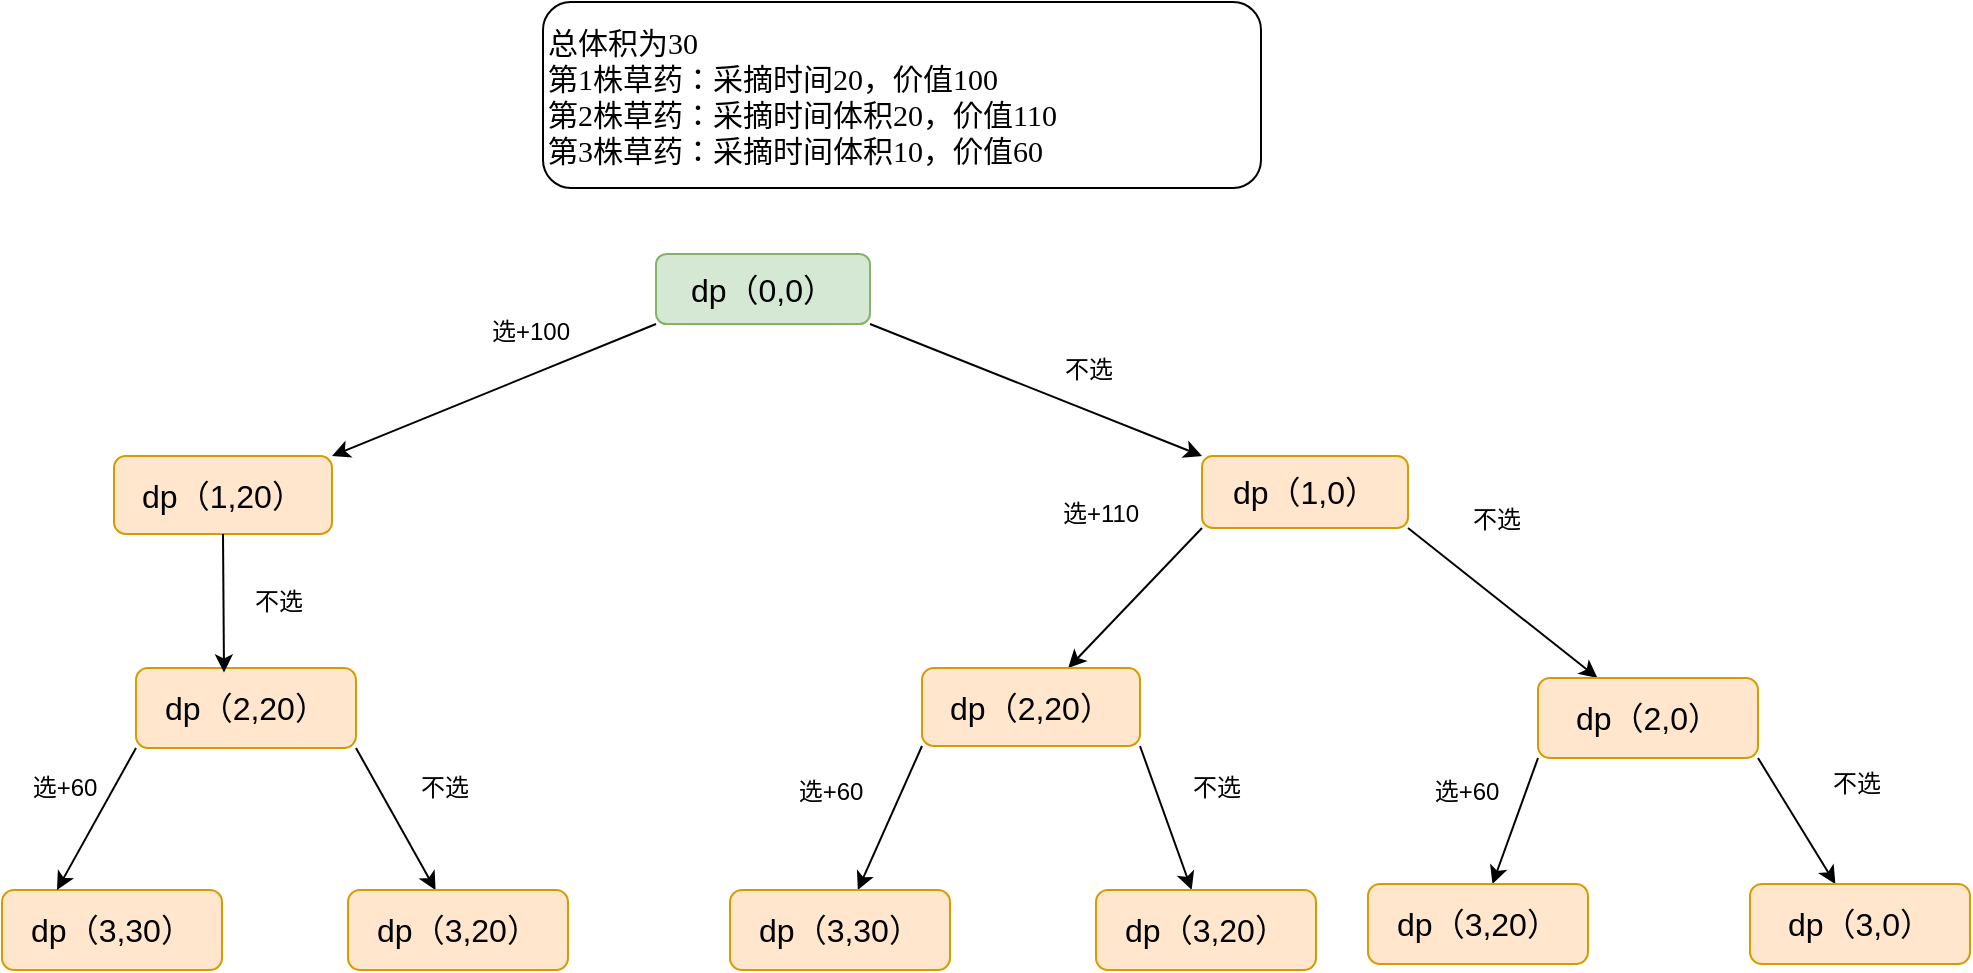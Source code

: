 <mxfile version="24.8.3">
  <diagram name="第 1 页" id="kbOdk6Lyz25s7205qlWB">
    <mxGraphModel dx="3986" dy="886" grid="0" gridSize="10" guides="1" tooltips="1" connect="1" arrows="1" fold="1" page="1" pageScale="1" pageWidth="2339" pageHeight="3300" math="0" shadow="0">
      <root>
        <mxCell id="0" />
        <mxCell id="1" parent="0" />
        <mxCell id="QFRHChqrzQPd7RxqJ8-l-7" style="rounded=0;orthogonalLoop=1;jettySize=auto;html=1;exitX=0;exitY=1;exitDx=0;exitDy=0;entryX=1;entryY=0;entryDx=0;entryDy=0;" edge="1" parent="1" source="QFRHChqrzQPd7RxqJ8-l-3" target="QFRHChqrzQPd7RxqJ8-l-4">
          <mxGeometry relative="1" as="geometry" />
        </mxCell>
        <mxCell id="QFRHChqrzQPd7RxqJ8-l-8" style="rounded=0;orthogonalLoop=1;jettySize=auto;html=1;exitX=1;exitY=1;exitDx=0;exitDy=0;entryX=0;entryY=0;entryDx=0;entryDy=0;" edge="1" parent="1" source="QFRHChqrzQPd7RxqJ8-l-3" target="QFRHChqrzQPd7RxqJ8-l-6">
          <mxGeometry relative="1" as="geometry" />
        </mxCell>
        <mxCell id="QFRHChqrzQPd7RxqJ8-l-3" value="&lt;font style=&quot;font-size: 16px;&quot;&gt;dp（0,0）&lt;/font&gt;" style="rounded=1;whiteSpace=wrap;html=1;fillColor=#d5e8d4;strokeColor=#82b366;" vertex="1" parent="1">
          <mxGeometry x="-822" y="189" width="107" height="35" as="geometry" />
        </mxCell>
        <mxCell id="QFRHChqrzQPd7RxqJ8-l-4" value="&lt;font style=&quot;font-size: 16px;&quot;&gt;dp（1,20）&lt;/font&gt;" style="rounded=1;whiteSpace=wrap;html=1;fillColor=#ffe6cc;strokeColor=#d79b00;" vertex="1" parent="1">
          <mxGeometry x="-1093" y="290" width="109" height="39" as="geometry" />
        </mxCell>
        <mxCell id="QFRHChqrzQPd7RxqJ8-l-28" style="rounded=0;orthogonalLoop=1;jettySize=auto;html=1;exitX=0;exitY=1;exitDx=0;exitDy=0;" edge="1" parent="1" source="QFRHChqrzQPd7RxqJ8-l-6" target="QFRHChqrzQPd7RxqJ8-l-15">
          <mxGeometry relative="1" as="geometry" />
        </mxCell>
        <mxCell id="QFRHChqrzQPd7RxqJ8-l-29" style="rounded=0;orthogonalLoop=1;jettySize=auto;html=1;exitX=1;exitY=1;exitDx=0;exitDy=0;" edge="1" parent="1" source="QFRHChqrzQPd7RxqJ8-l-6" target="QFRHChqrzQPd7RxqJ8-l-16">
          <mxGeometry relative="1" as="geometry" />
        </mxCell>
        <mxCell id="QFRHChqrzQPd7RxqJ8-l-6" value="&lt;font style=&quot;font-size: 16px;&quot;&gt;dp（1,0）&lt;/font&gt;" style="rounded=1;whiteSpace=wrap;html=1;fillColor=#ffe6cc;strokeColor=#d79b00;" vertex="1" parent="1">
          <mxGeometry x="-549" y="290" width="103" height="36" as="geometry" />
        </mxCell>
        <mxCell id="QFRHChqrzQPd7RxqJ8-l-9" value="&lt;div&gt;&lt;font face=&quot;Times New Roman&quot;&gt;总体积为30&lt;/font&gt;&lt;/div&gt;&lt;font face=&quot;YaJ0R3QCzbP8KVSOE0K6&quot; style=&quot;font-size: 15px;&quot;&gt;第1株草药：采摘时间20，价值100&lt;br&gt;&lt;/font&gt;&lt;div style=&quot;font-size: 15px;&quot;&gt;&lt;font face=&quot;YaJ0R3QCzbP8KVSOE0K6&quot;&gt;&lt;span style=&quot;background-color: initial;&quot;&gt;第2株草药&lt;/span&gt;&lt;font style=&quot;font-size: 15px;&quot;&gt;：&lt;/font&gt;&lt;span style=&quot;background-color: initial;&quot;&gt;采摘时间&lt;/span&gt;&lt;span style=&quot;background-color: initial;&quot;&gt;体积20，价值110&lt;/span&gt;&lt;/font&gt;&lt;/div&gt;&lt;div style=&quot;font-size: 15px;&quot;&gt;&lt;font face=&quot;YaJ0R3QCzbP8KVSOE0K6&quot;&gt;&lt;span style=&quot;background-color: initial;&quot;&gt;第3株草药&lt;/span&gt;&lt;font style=&quot;font-size: 15px;&quot;&gt;：&lt;/font&gt;&lt;span style=&quot;background-color: initial;&quot;&gt;采摘时间&lt;/span&gt;&lt;span style=&quot;background-color: initial;&quot;&gt;体积10，价值60&lt;/span&gt;&lt;/font&gt;&lt;/div&gt;" style="rounded=1;whiteSpace=wrap;html=1;align=left;fontSize=15;" vertex="1" parent="1">
          <mxGeometry x="-878.5" y="63" width="359" height="93" as="geometry" />
        </mxCell>
        <mxCell id="QFRHChqrzQPd7RxqJ8-l-10" value="选+100" style="text;html=1;align=center;verticalAlign=middle;resizable=0;points=[];autosize=1;strokeColor=none;fillColor=none;" vertex="1" parent="1">
          <mxGeometry x="-914" y="215" width="57" height="26" as="geometry" />
        </mxCell>
        <mxCell id="QFRHChqrzQPd7RxqJ8-l-11" value="不选" style="text;html=1;align=center;verticalAlign=middle;resizable=0;points=[];autosize=1;strokeColor=none;fillColor=none;" vertex="1" parent="1">
          <mxGeometry x="-627" y="234" width="42" height="26" as="geometry" />
        </mxCell>
        <mxCell id="QFRHChqrzQPd7RxqJ8-l-35" style="rounded=0;orthogonalLoop=1;jettySize=auto;html=1;exitX=1;exitY=1;exitDx=0;exitDy=0;" edge="1" parent="1" source="QFRHChqrzQPd7RxqJ8-l-14" target="QFRHChqrzQPd7RxqJ8-l-20">
          <mxGeometry relative="1" as="geometry" />
        </mxCell>
        <mxCell id="QFRHChqrzQPd7RxqJ8-l-14" value="&lt;font style=&quot;font-size: 16px;&quot;&gt;dp（2,20）&lt;/font&gt;" style="rounded=1;whiteSpace=wrap;html=1;fillColor=#ffe6cc;strokeColor=#d79b00;" vertex="1" parent="1">
          <mxGeometry x="-1082" y="396" width="110" height="40" as="geometry" />
        </mxCell>
        <mxCell id="QFRHChqrzQPd7RxqJ8-l-38" style="rounded=0;orthogonalLoop=1;jettySize=auto;html=1;exitX=0;exitY=1;exitDx=0;exitDy=0;" edge="1" parent="1" source="QFRHChqrzQPd7RxqJ8-l-15" target="QFRHChqrzQPd7RxqJ8-l-22">
          <mxGeometry relative="1" as="geometry" />
        </mxCell>
        <mxCell id="QFRHChqrzQPd7RxqJ8-l-39" style="rounded=0;orthogonalLoop=1;jettySize=auto;html=1;exitX=1;exitY=1;exitDx=0;exitDy=0;" edge="1" parent="1" source="QFRHChqrzQPd7RxqJ8-l-15" target="QFRHChqrzQPd7RxqJ8-l-23">
          <mxGeometry relative="1" as="geometry" />
        </mxCell>
        <mxCell id="QFRHChqrzQPd7RxqJ8-l-15" value="&lt;font style=&quot;font-size: 16px;&quot;&gt;dp（2,20）&lt;/font&gt;" style="rounded=1;whiteSpace=wrap;html=1;fillColor=#ffe6cc;strokeColor=#d79b00;flipV=1;" vertex="1" parent="1">
          <mxGeometry x="-689" y="396" width="109" height="39" as="geometry" />
        </mxCell>
        <mxCell id="QFRHChqrzQPd7RxqJ8-l-40" style="rounded=0;orthogonalLoop=1;jettySize=auto;html=1;exitX=0;exitY=1;exitDx=0;exitDy=0;" edge="1" parent="1" source="QFRHChqrzQPd7RxqJ8-l-16" target="QFRHChqrzQPd7RxqJ8-l-24">
          <mxGeometry relative="1" as="geometry" />
        </mxCell>
        <mxCell id="QFRHChqrzQPd7RxqJ8-l-41" style="rounded=0;orthogonalLoop=1;jettySize=auto;html=1;exitX=1;exitY=1;exitDx=0;exitDy=0;" edge="1" parent="1" source="QFRHChqrzQPd7RxqJ8-l-16" target="QFRHChqrzQPd7RxqJ8-l-25">
          <mxGeometry relative="1" as="geometry" />
        </mxCell>
        <mxCell id="QFRHChqrzQPd7RxqJ8-l-16" value="&lt;font style=&quot;font-size: 16px;&quot;&gt;dp（2,0）&lt;/font&gt;" style="rounded=1;whiteSpace=wrap;html=1;fillColor=#ffe6cc;strokeColor=#d79b00;flipV=1;" vertex="1" parent="1">
          <mxGeometry x="-381" y="401" width="110" height="40" as="geometry" />
        </mxCell>
        <mxCell id="QFRHChqrzQPd7RxqJ8-l-17" style="rounded=0;orthogonalLoop=1;jettySize=auto;html=1;exitX=0.5;exitY=1;exitDx=0;exitDy=0;entryX=0.4;entryY=0.056;entryDx=0;entryDy=0;entryPerimeter=0;" edge="1" parent="1" source="QFRHChqrzQPd7RxqJ8-l-4" target="QFRHChqrzQPd7RxqJ8-l-14">
          <mxGeometry relative="1" as="geometry" />
        </mxCell>
        <mxCell id="QFRHChqrzQPd7RxqJ8-l-30" value="不选" style="text;html=1;align=center;verticalAlign=middle;resizable=0;points=[];autosize=1;strokeColor=none;fillColor=none;" vertex="1" parent="1">
          <mxGeometry x="-1032" y="350" width="42" height="26" as="geometry" />
        </mxCell>
        <mxCell id="QFRHChqrzQPd7RxqJ8-l-18" value="&lt;font style=&quot;font-size: 16px;&quot;&gt;dp（3,30）&lt;/font&gt;" style="rounded=1;whiteSpace=wrap;html=1;fillColor=#ffe6cc;strokeColor=#d79b00;align=center;flipH=1;flipV=1;" vertex="1" parent="1">
          <mxGeometry x="-1149" y="507" width="110" height="40" as="geometry" />
        </mxCell>
        <mxCell id="QFRHChqrzQPd7RxqJ8-l-20" value="&lt;font style=&quot;font-size: 16px;&quot;&gt;dp（3,20）&lt;/font&gt;" style="rounded=1;whiteSpace=wrap;html=1;fillColor=#ffe6cc;strokeColor=#d79b00;align=center;flipH=1;flipV=1;" vertex="1" parent="1">
          <mxGeometry x="-976" y="507" width="110" height="40" as="geometry" />
        </mxCell>
        <mxCell id="QFRHChqrzQPd7RxqJ8-l-22" value="&lt;font style=&quot;font-size: 16px;&quot;&gt;dp（3,30）&lt;/font&gt;" style="rounded=1;whiteSpace=wrap;html=1;fillColor=#ffe6cc;strokeColor=#d79b00;align=center;flipH=1;flipV=1;" vertex="1" parent="1">
          <mxGeometry x="-785" y="507" width="110" height="40" as="geometry" />
        </mxCell>
        <mxCell id="QFRHChqrzQPd7RxqJ8-l-23" value="&lt;font style=&quot;font-size: 16px;&quot;&gt;dp（3,20）&lt;/font&gt;" style="rounded=1;whiteSpace=wrap;html=1;fillColor=#ffe6cc;strokeColor=#d79b00;align=center;flipH=1;flipV=1;" vertex="1" parent="1">
          <mxGeometry x="-602" y="507" width="110" height="40" as="geometry" />
        </mxCell>
        <mxCell id="QFRHChqrzQPd7RxqJ8-l-24" value="&lt;font style=&quot;font-size: 16px;&quot;&gt;dp（3,20）&lt;/font&gt;" style="rounded=1;whiteSpace=wrap;html=1;fillColor=#ffe6cc;strokeColor=#d79b00;align=center;flipH=1;flipV=1;" vertex="1" parent="1">
          <mxGeometry x="-466" y="504" width="110" height="40" as="geometry" />
        </mxCell>
        <mxCell id="QFRHChqrzQPd7RxqJ8-l-25" value="&lt;font style=&quot;font-size: 16px;&quot;&gt;dp（3,0）&lt;/font&gt;" style="rounded=1;whiteSpace=wrap;html=1;fillColor=#ffe6cc;strokeColor=#d79b00;align=center;flipH=1;flipV=1;" vertex="1" parent="1">
          <mxGeometry x="-275" y="504" width="110" height="40" as="geometry" />
        </mxCell>
        <mxCell id="QFRHChqrzQPd7RxqJ8-l-31" value="选+110" style="text;html=1;align=center;verticalAlign=middle;resizable=0;points=[];autosize=1;strokeColor=none;fillColor=none;" vertex="1" parent="1">
          <mxGeometry x="-628" y="306" width="56" height="26" as="geometry" />
        </mxCell>
        <mxCell id="QFRHChqrzQPd7RxqJ8-l-32" value="不选" style="text;html=1;align=center;verticalAlign=middle;resizable=0;points=[];autosize=1;strokeColor=none;fillColor=none;" vertex="1" parent="1">
          <mxGeometry x="-423" y="309" width="42" height="26" as="geometry" />
        </mxCell>
        <mxCell id="QFRHChqrzQPd7RxqJ8-l-34" style="rounded=0;orthogonalLoop=1;jettySize=auto;html=1;exitX=0;exitY=1;exitDx=0;exitDy=0;entryX=0.25;entryY=0;entryDx=0;entryDy=0;" edge="1" parent="1" source="QFRHChqrzQPd7RxqJ8-l-14" target="QFRHChqrzQPd7RxqJ8-l-18">
          <mxGeometry relative="1" as="geometry" />
        </mxCell>
        <mxCell id="QFRHChqrzQPd7RxqJ8-l-36" value="选+60" style="text;html=1;align=center;verticalAlign=middle;resizable=0;points=[];autosize=1;strokeColor=none;fillColor=none;flipV=1;" vertex="1" parent="1">
          <mxGeometry x="-1143" y="443" width="50" height="26" as="geometry" />
        </mxCell>
        <mxCell id="QFRHChqrzQPd7RxqJ8-l-37" value="不选" style="text;html=1;align=center;verticalAlign=middle;resizable=0;points=[];autosize=1;strokeColor=none;fillColor=none;flipV=1;" vertex="1" parent="1">
          <mxGeometry x="-949" y="443" width="42" height="26" as="geometry" />
        </mxCell>
        <mxCell id="QFRHChqrzQPd7RxqJ8-l-45" value="选+60" style="text;html=1;align=center;verticalAlign=middle;resizable=0;points=[];autosize=1;strokeColor=none;fillColor=none;flipV=1;" vertex="1" parent="1">
          <mxGeometry x="-760" y="445" width="50" height="26" as="geometry" />
        </mxCell>
        <mxCell id="QFRHChqrzQPd7RxqJ8-l-46" value="选+60" style="text;html=1;align=center;verticalAlign=middle;resizable=0;points=[];autosize=1;strokeColor=none;fillColor=none;flipV=1;" vertex="1" parent="1">
          <mxGeometry x="-442" y="445" width="50" height="26" as="geometry" />
        </mxCell>
        <mxCell id="QFRHChqrzQPd7RxqJ8-l-47" value="不选" style="text;html=1;align=center;verticalAlign=middle;resizable=0;points=[];autosize=1;strokeColor=none;fillColor=none;flipV=1;" vertex="1" parent="1">
          <mxGeometry x="-563" y="443" width="42" height="26" as="geometry" />
        </mxCell>
        <mxCell id="QFRHChqrzQPd7RxqJ8-l-50" value="不选" style="text;html=1;align=center;verticalAlign=middle;resizable=0;points=[];autosize=1;strokeColor=none;fillColor=none;flipV=1;" vertex="1" parent="1">
          <mxGeometry x="-243" y="441" width="42" height="26" as="geometry" />
        </mxCell>
      </root>
    </mxGraphModel>
  </diagram>
</mxfile>
